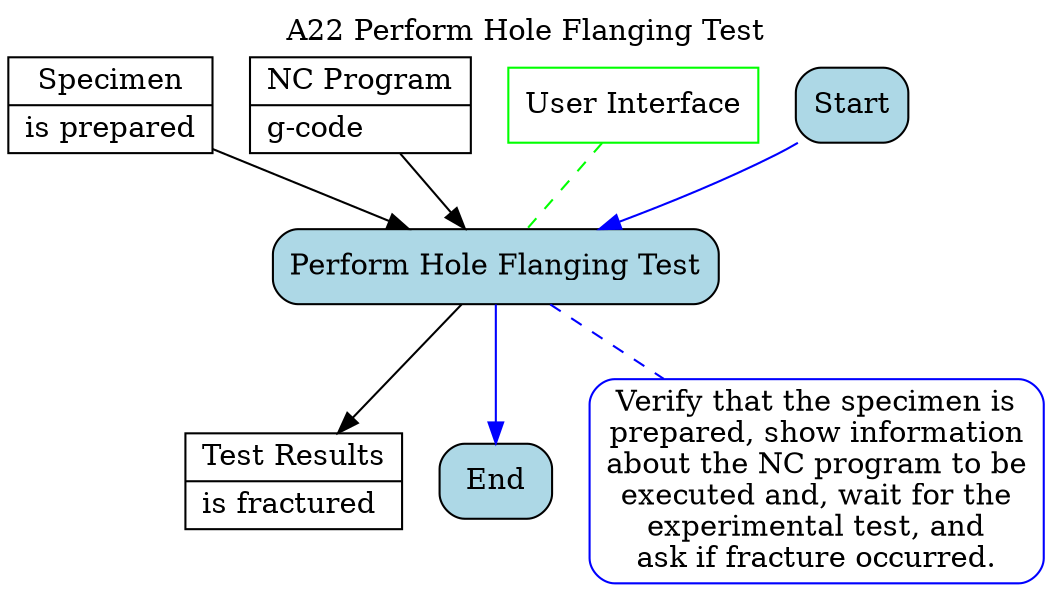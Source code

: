 digraph behaviourmodel {

# activity title
labelloc="t"
label="A22 Perform Hole Flanging Test"

# inputs and outputs
node [shape=record, style=filled, fillcolor=white, color=black]
spec [label="{Specimen|is prepared\l}"];
prog [label="{NC Program|g-code\l}"];
test [label="{Test Results|is fractured\l}"];

# mechanisms
node [shape=box, style=filled, fillcolor=white, color=green]
m1 [label="User Interface"]

# tasks definition
node [shape=box, style="filled, rounded", fillcolor=lightblue, color=black]
Start
t1 [label="Perform Hole Flanging Test"]
End

# rules
node [shape=box, style="filled, rounded", fillcolor=white, color=blue]
r1 [label="Verify that the specimen is\nprepared, show information\nabout the NC program to be\nexecuted and, wait for the\nexperimental test, and\nask if fracture occurred."]

# attaching rules
edge [dir=none, color=blue, style=dashed]
t1 -> r1

# task sequence
edge [dir=forward, color=blue, fontcolor=blue, style=solid]
Start -> t1 -> End

# attaching mechanisms
edge [dir=none, color=green, style=dashed]
m1 -> t1

# attaching inputs and outputs
edge [dir=forward, color=black, fontcolor=black, style=solid]
{spec, prog} -> t1
t1 -> test

# constraints
node [shape=ellipse, style=filled, fillcolor=white, color=red]

# attaching constraints
edge [dir=none, color=red, style=dashed]

}

